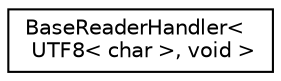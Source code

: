 digraph "Graphical Class Hierarchy"
{
  edge [fontname="Helvetica",fontsize="10",labelfontname="Helvetica",labelfontsize="10"];
  node [fontname="Helvetica",fontsize="10",shape=record];
  rankdir="LR";
  Node0 [label="BaseReaderHandler\<\l UTF8\< char \>, void \>",height=0.2,width=0.4,color="black", fillcolor="white", style="filled",URL="$structBaseReaderHandler.html"];
}
